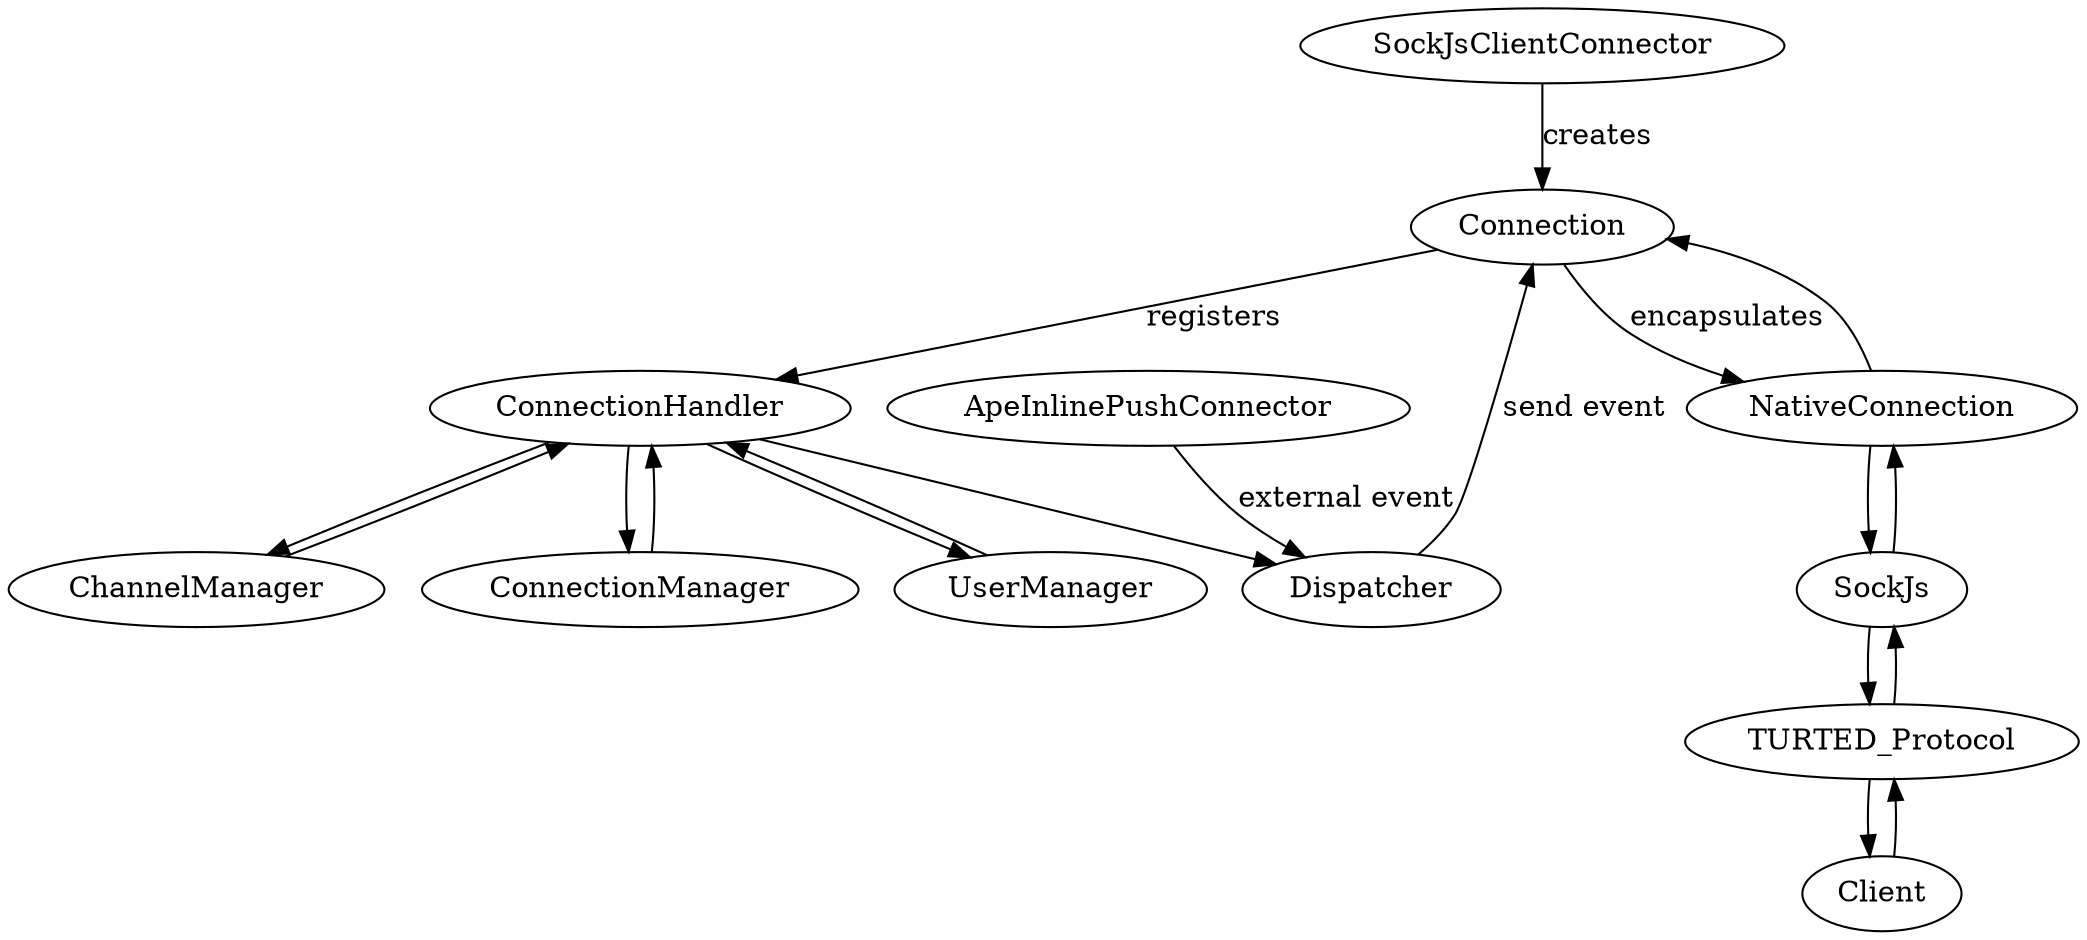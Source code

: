 digraph Objects {

	Connection -> ConnectionHandler [label="registers"]

	SockJsClientConnector	-> Connection [label="creates"]

	Connection -> NativeConnection [label="encapsulates"]
	NativeConnection -> Connection

	Client -> TURTED_Protocol
	TURTED_Protocol -> Client
	TURTED_Protocol -> SockJs
	SockJs -> TURTED_Protocol
	SockJs -> NativeConnection
	NativeConnection -> SockJs

	ConnectionHandler -> ConnectionManager
	ConnectionHandler -> UserManager
	ConnectionHandler -> ChannelManager

	ConnectionHandler ->Dispatcher
	UserManager ->ConnectionHandler
	ChannelManager ->ConnectionHandler
	ConnectionManager ->ConnectionHandler

	ApeInlinePushConnector -> Dispatcher [label="external event"]
	#FileTailConnector -> Dispatcher
	#RedisPubSubConnector -> Dispatcher	
	#RabbitMQConnector -> Dispatcher

	Dispatcher -> Connection [label="send event"]
}